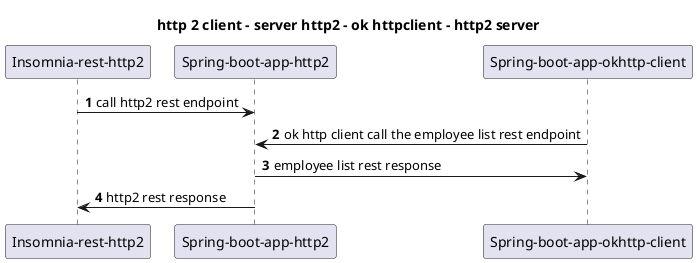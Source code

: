 @startuml
'https://plantuml.com/sequence-diagram

autonumber

title "http 2 client - server http2 - ok httpclient - http2 server"

participant "Insomnia-rest-http2"
participant "Spring-boot-app-http2"
participant "Spring-boot-app-okhttp-client"

"Insomnia-rest-http2" -> "Spring-boot-app-http2": call http2 rest endpoint
"Spring-boot-app-okhttp-client" -> "Spring-boot-app-http2": ok http client call the employee list rest endpoint
"Spring-boot-app-http2" -> "Spring-boot-app-okhttp-client": employee list rest response
"Spring-boot-app-http2" -> "Insomnia-rest-http2": http2 rest response


@enduml
